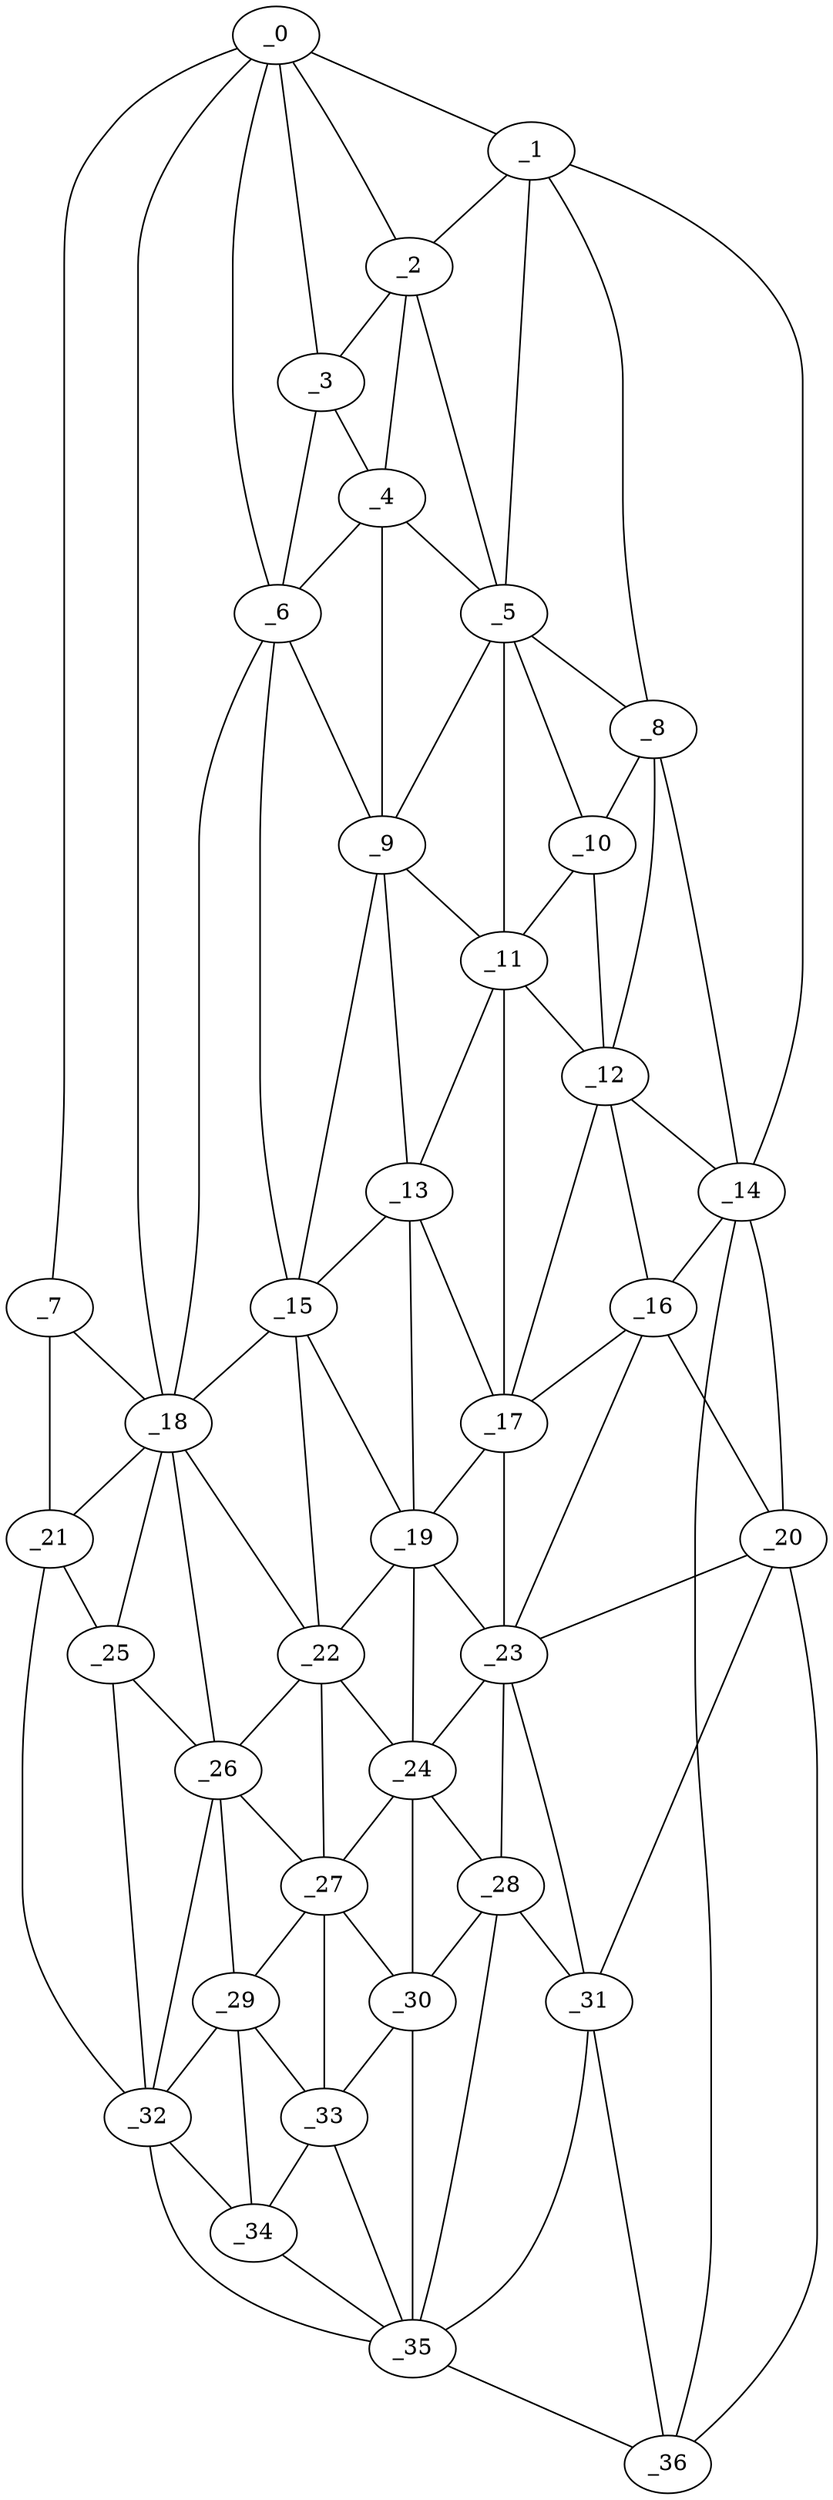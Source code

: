 graph "obj30__270.gxl" {
	_0	 [x=31,
		y=65];
	_1	 [x=35,
		y=100];
	_0 -- _1	 [valence=1];
	_2	 [x=37,
		y=86];
	_0 -- _2	 [valence=2];
	_3	 [x=38,
		y=77];
	_0 -- _3	 [valence=2];
	_6	 [x=46,
		y=74];
	_0 -- _6	 [valence=2];
	_7	 [x=48,
		y=7];
	_0 -- _7	 [valence=1];
	_18	 [x=73,
		y=58];
	_0 -- _18	 [valence=1];
	_1 -- _2	 [valence=2];
	_5	 [x=45,
		y=87];
	_1 -- _5	 [valence=2];
	_8	 [x=48,
		y=97];
	_1 -- _8	 [valence=2];
	_14	 [x=62,
		y=112];
	_1 -- _14	 [valence=1];
	_2 -- _3	 [valence=2];
	_4	 [x=45,
		y=79];
	_2 -- _4	 [valence=2];
	_2 -- _5	 [valence=1];
	_3 -- _4	 [valence=1];
	_3 -- _6	 [valence=1];
	_4 -- _5	 [valence=1];
	_4 -- _6	 [valence=1];
	_9	 [x=53,
		y=76];
	_4 -- _9	 [valence=2];
	_5 -- _8	 [valence=2];
	_5 -- _9	 [valence=2];
	_10	 [x=54,
		y=97];
	_5 -- _10	 [valence=2];
	_11	 [x=58,
		y=86];
	_5 -- _11	 [valence=1];
	_6 -- _9	 [valence=2];
	_15	 [x=64,
		y=70];
	_6 -- _15	 [valence=1];
	_6 -- _18	 [valence=1];
	_7 -- _18	 [valence=1];
	_21	 [x=78,
		y=7];
	_7 -- _21	 [valence=1];
	_8 -- _10	 [valence=1];
	_12	 [x=58,
		y=99];
	_8 -- _12	 [valence=1];
	_8 -- _14	 [valence=1];
	_9 -- _11	 [valence=2];
	_13	 [x=60,
		y=80];
	_9 -- _13	 [valence=2];
	_9 -- _15	 [valence=2];
	_10 -- _11	 [valence=1];
	_10 -- _12	 [valence=2];
	_11 -- _12	 [valence=2];
	_11 -- _13	 [valence=2];
	_17	 [x=68,
		y=90];
	_11 -- _17	 [valence=2];
	_12 -- _14	 [valence=2];
	_16	 [x=66,
		y=98];
	_12 -- _16	 [valence=2];
	_12 -- _17	 [valence=1];
	_13 -- _15	 [valence=1];
	_13 -- _17	 [valence=2];
	_19	 [x=76,
		y=81];
	_13 -- _19	 [valence=2];
	_14 -- _16	 [valence=1];
	_20	 [x=76,
		y=104];
	_14 -- _20	 [valence=2];
	_36	 [x=103,
		y=104];
	_14 -- _36	 [valence=1];
	_15 -- _18	 [valence=2];
	_15 -- _19	 [valence=2];
	_22	 [x=78,
		y=73];
	_15 -- _22	 [valence=2];
	_16 -- _17	 [valence=2];
	_16 -- _20	 [valence=1];
	_23	 [x=81,
		y=96];
	_16 -- _23	 [valence=1];
	_17 -- _19	 [valence=1];
	_17 -- _23	 [valence=2];
	_18 -- _21	 [valence=2];
	_18 -- _22	 [valence=2];
	_25	 [x=88,
		y=47];
	_18 -- _25	 [valence=1];
	_26	 [x=88,
		y=66];
	_18 -- _26	 [valence=2];
	_19 -- _22	 [valence=1];
	_19 -- _23	 [valence=2];
	_24	 [x=84,
		y=82];
	_19 -- _24	 [valence=2];
	_20 -- _23	 [valence=2];
	_31	 [x=93,
		y=96];
	_20 -- _31	 [valence=1];
	_20 -- _36	 [valence=1];
	_21 -- _25	 [valence=2];
	_32	 [x=96,
		y=61];
	_21 -- _32	 [valence=1];
	_22 -- _24	 [valence=1];
	_22 -- _26	 [valence=2];
	_27	 [x=88,
		y=72];
	_22 -- _27	 [valence=2];
	_23 -- _24	 [valence=1];
	_28	 [x=90,
		y=88];
	_23 -- _28	 [valence=2];
	_23 -- _31	 [valence=1];
	_24 -- _27	 [valence=2];
	_24 -- _28	 [valence=2];
	_30	 [x=93,
		y=84];
	_24 -- _30	 [valence=2];
	_25 -- _26	 [valence=2];
	_25 -- _32	 [valence=1];
	_26 -- _27	 [valence=1];
	_29	 [x=92,
		y=68];
	_26 -- _29	 [valence=1];
	_26 -- _32	 [valence=2];
	_27 -- _29	 [valence=1];
	_27 -- _30	 [valence=2];
	_33	 [x=96,
		y=76];
	_27 -- _33	 [valence=2];
	_28 -- _30	 [valence=1];
	_28 -- _31	 [valence=2];
	_35	 [x=101,
		y=90];
	_28 -- _35	 [valence=2];
	_29 -- _32	 [valence=2];
	_29 -- _33	 [valence=2];
	_34	 [x=97,
		y=70];
	_29 -- _34	 [valence=1];
	_30 -- _33	 [valence=2];
	_30 -- _35	 [valence=2];
	_31 -- _35	 [valence=1];
	_31 -- _36	 [valence=2];
	_32 -- _34	 [valence=1];
	_32 -- _35	 [valence=1];
	_33 -- _34	 [valence=2];
	_33 -- _35	 [valence=1];
	_34 -- _35	 [valence=2];
	_35 -- _36	 [valence=1];
}
